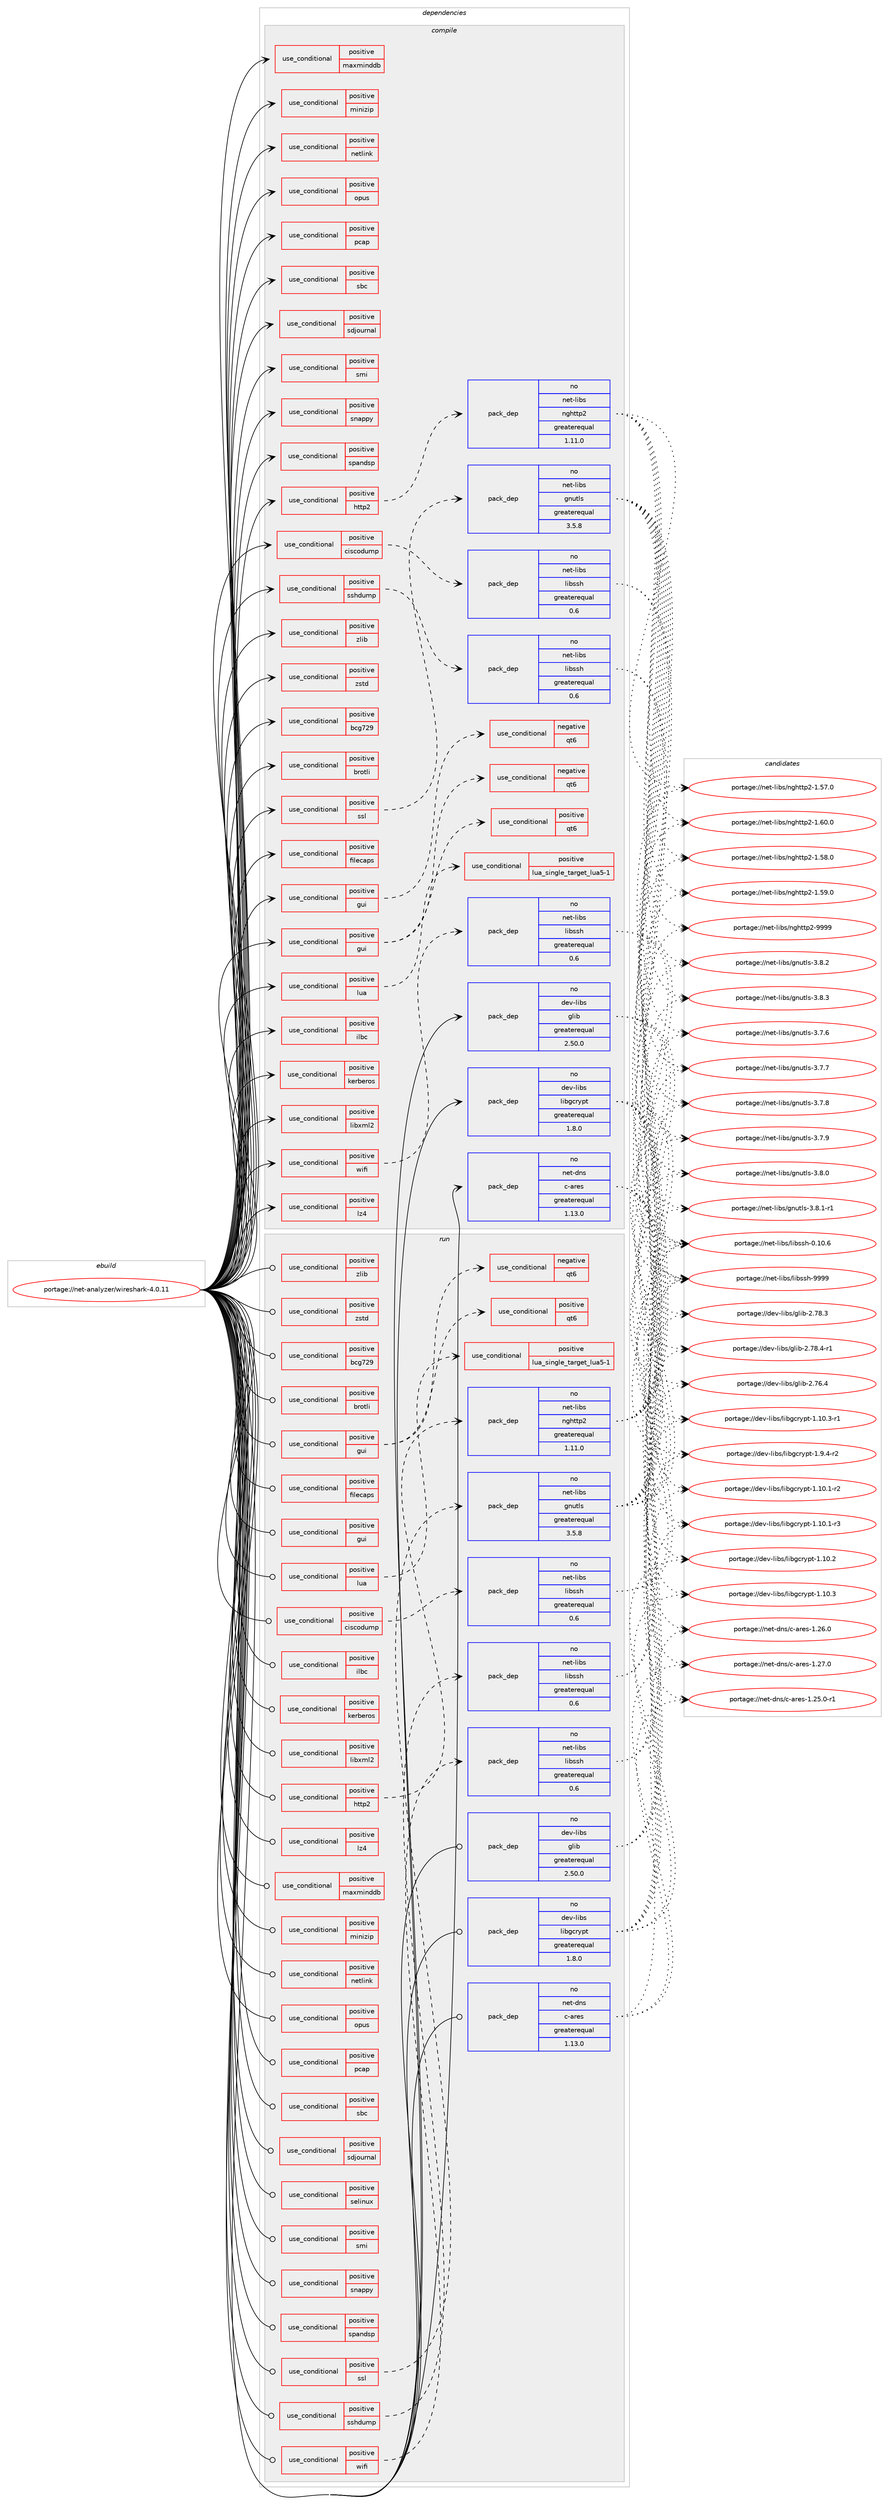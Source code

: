 digraph prolog {

# *************
# Graph options
# *************

newrank=true;
concentrate=true;
compound=true;
graph [rankdir=LR,fontname=Helvetica,fontsize=10,ranksep=1.5];#, ranksep=2.5, nodesep=0.2];
edge  [arrowhead=vee];
node  [fontname=Helvetica,fontsize=10];

# **********
# The ebuild
# **********

subgraph cluster_leftcol {
color=gray;
rank=same;
label=<<i>ebuild</i>>;
id [label="portage://net-analyzer/wireshark-4.0.11", color=red, width=4, href="../net-analyzer/wireshark-4.0.11.svg"];
}

# ****************
# The dependencies
# ****************

subgraph cluster_midcol {
color=gray;
label=<<i>dependencies</i>>;
subgraph cluster_compile {
fillcolor="#eeeeee";
style=filled;
label=<<i>compile</i>>;
subgraph cond339 {
dependency421 [label=<<TABLE BORDER="0" CELLBORDER="1" CELLSPACING="0" CELLPADDING="4"><TR><TD ROWSPAN="3" CELLPADDING="10">use_conditional</TD></TR><TR><TD>positive</TD></TR><TR><TD>bcg729</TD></TR></TABLE>>, shape=none, color=red];
# *** BEGIN UNKNOWN DEPENDENCY TYPE (TODO) ***
# dependency421 -> package_dependency(portage://net-analyzer/wireshark-4.0.11,install,no,media-libs,bcg729,none,[,,],[],[])
# *** END UNKNOWN DEPENDENCY TYPE (TODO) ***

}
id:e -> dependency421:w [weight=20,style="solid",arrowhead="vee"];
subgraph cond340 {
dependency422 [label=<<TABLE BORDER="0" CELLBORDER="1" CELLSPACING="0" CELLPADDING="4"><TR><TD ROWSPAN="3" CELLPADDING="10">use_conditional</TD></TR><TR><TD>positive</TD></TR><TR><TD>brotli</TD></TR></TABLE>>, shape=none, color=red];
# *** BEGIN UNKNOWN DEPENDENCY TYPE (TODO) ***
# dependency422 -> package_dependency(portage://net-analyzer/wireshark-4.0.11,install,no,app-arch,brotli,none,[,,],any_same_slot,[])
# *** END UNKNOWN DEPENDENCY TYPE (TODO) ***

}
id:e -> dependency422:w [weight=20,style="solid",arrowhead="vee"];
subgraph cond341 {
dependency423 [label=<<TABLE BORDER="0" CELLBORDER="1" CELLSPACING="0" CELLPADDING="4"><TR><TD ROWSPAN="3" CELLPADDING="10">use_conditional</TD></TR><TR><TD>positive</TD></TR><TR><TD>ciscodump</TD></TR></TABLE>>, shape=none, color=red];
subgraph pack69 {
dependency424 [label=<<TABLE BORDER="0" CELLBORDER="1" CELLSPACING="0" CELLPADDING="4" WIDTH="220"><TR><TD ROWSPAN="6" CELLPADDING="30">pack_dep</TD></TR><TR><TD WIDTH="110">no</TD></TR><TR><TD>net-libs</TD></TR><TR><TD>libssh</TD></TR><TR><TD>greaterequal</TD></TR><TR><TD>0.6</TD></TR></TABLE>>, shape=none, color=blue];
}
dependency423:e -> dependency424:w [weight=20,style="dashed",arrowhead="vee"];
}
id:e -> dependency423:w [weight=20,style="solid",arrowhead="vee"];
subgraph cond342 {
dependency425 [label=<<TABLE BORDER="0" CELLBORDER="1" CELLSPACING="0" CELLPADDING="4"><TR><TD ROWSPAN="3" CELLPADDING="10">use_conditional</TD></TR><TR><TD>positive</TD></TR><TR><TD>filecaps</TD></TR></TABLE>>, shape=none, color=red];
# *** BEGIN UNKNOWN DEPENDENCY TYPE (TODO) ***
# dependency425 -> package_dependency(portage://net-analyzer/wireshark-4.0.11,install,no,sys-libs,libcap,none,[,,],[],[])
# *** END UNKNOWN DEPENDENCY TYPE (TODO) ***

}
id:e -> dependency425:w [weight=20,style="solid",arrowhead="vee"];
subgraph cond343 {
dependency426 [label=<<TABLE BORDER="0" CELLBORDER="1" CELLSPACING="0" CELLPADDING="4"><TR><TD ROWSPAN="3" CELLPADDING="10">use_conditional</TD></TR><TR><TD>positive</TD></TR><TR><TD>gui</TD></TR></TABLE>>, shape=none, color=red];
subgraph cond344 {
dependency427 [label=<<TABLE BORDER="0" CELLBORDER="1" CELLSPACING="0" CELLPADDING="4"><TR><TD ROWSPAN="3" CELLPADDING="10">use_conditional</TD></TR><TR><TD>negative</TD></TR><TR><TD>qt6</TD></TR></TABLE>>, shape=none, color=red];
# *** BEGIN UNKNOWN DEPENDENCY TYPE (TODO) ***
# dependency427 -> package_dependency(portage://net-analyzer/wireshark-4.0.11,install,no,dev-qt,qtdeclarative,none,[,,],[slot(5)],[])
# *** END UNKNOWN DEPENDENCY TYPE (TODO) ***

}
dependency426:e -> dependency427:w [weight=20,style="dashed",arrowhead="vee"];
}
id:e -> dependency426:w [weight=20,style="solid",arrowhead="vee"];
subgraph cond345 {
dependency428 [label=<<TABLE BORDER="0" CELLBORDER="1" CELLSPACING="0" CELLPADDING="4"><TR><TD ROWSPAN="3" CELLPADDING="10">use_conditional</TD></TR><TR><TD>positive</TD></TR><TR><TD>gui</TD></TR></TABLE>>, shape=none, color=red];
# *** BEGIN UNKNOWN DEPENDENCY TYPE (TODO) ***
# dependency428 -> package_dependency(portage://net-analyzer/wireshark-4.0.11,install,no,x11-misc,xdg-utils,none,[,,],[],[])
# *** END UNKNOWN DEPENDENCY TYPE (TODO) ***

subgraph cond346 {
dependency429 [label=<<TABLE BORDER="0" CELLBORDER="1" CELLSPACING="0" CELLPADDING="4"><TR><TD ROWSPAN="3" CELLPADDING="10">use_conditional</TD></TR><TR><TD>positive</TD></TR><TR><TD>qt6</TD></TR></TABLE>>, shape=none, color=red];
# *** BEGIN UNKNOWN DEPENDENCY TYPE (TODO) ***
# dependency429 -> package_dependency(portage://net-analyzer/wireshark-4.0.11,install,no,dev-qt,qtbase,none,[,,],[slot(6)],[use(enable(concurrent),none),use(enable(dbus),none),use(enable(gui),none),use(enable(widgets),none)])
# *** END UNKNOWN DEPENDENCY TYPE (TODO) ***

# *** BEGIN UNKNOWN DEPENDENCY TYPE (TODO) ***
# dependency429 -> package_dependency(portage://net-analyzer/wireshark-4.0.11,install,no,dev-qt,qt5compat,none,[,,],[slot(6)],[])
# *** END UNKNOWN DEPENDENCY TYPE (TODO) ***

# *** BEGIN UNKNOWN DEPENDENCY TYPE (TODO) ***
# dependency429 -> package_dependency(portage://net-analyzer/wireshark-4.0.11,install,no,dev-qt,qtmultimedia,none,[,,],[slot(6)],[])
# *** END UNKNOWN DEPENDENCY TYPE (TODO) ***

}
dependency428:e -> dependency429:w [weight=20,style="dashed",arrowhead="vee"];
subgraph cond347 {
dependency430 [label=<<TABLE BORDER="0" CELLBORDER="1" CELLSPACING="0" CELLPADDING="4"><TR><TD ROWSPAN="3" CELLPADDING="10">use_conditional</TD></TR><TR><TD>negative</TD></TR><TR><TD>qt6</TD></TR></TABLE>>, shape=none, color=red];
# *** BEGIN UNKNOWN DEPENDENCY TYPE (TODO) ***
# dependency430 -> package_dependency(portage://net-analyzer/wireshark-4.0.11,install,no,dev-qt,qtcore,none,[,,],[slot(5)],[])
# *** END UNKNOWN DEPENDENCY TYPE (TODO) ***

# *** BEGIN UNKNOWN DEPENDENCY TYPE (TODO) ***
# dependency430 -> package_dependency(portage://net-analyzer/wireshark-4.0.11,install,no,dev-qt,qtconcurrent,none,[,,],[slot(5)],[])
# *** END UNKNOWN DEPENDENCY TYPE (TODO) ***

# *** BEGIN UNKNOWN DEPENDENCY TYPE (TODO) ***
# dependency430 -> package_dependency(portage://net-analyzer/wireshark-4.0.11,install,no,dev-qt,qtgui,none,[,,],[slot(5)],[])
# *** END UNKNOWN DEPENDENCY TYPE (TODO) ***

# *** BEGIN UNKNOWN DEPENDENCY TYPE (TODO) ***
# dependency430 -> package_dependency(portage://net-analyzer/wireshark-4.0.11,install,no,dev-qt,qtmultimedia,none,[,,],[slot(5)],[])
# *** END UNKNOWN DEPENDENCY TYPE (TODO) ***

# *** BEGIN UNKNOWN DEPENDENCY TYPE (TODO) ***
# dependency430 -> package_dependency(portage://net-analyzer/wireshark-4.0.11,install,no,dev-qt,qtprintsupport,none,[,,],[slot(5)],[])
# *** END UNKNOWN DEPENDENCY TYPE (TODO) ***

# *** BEGIN UNKNOWN DEPENDENCY TYPE (TODO) ***
# dependency430 -> package_dependency(portage://net-analyzer/wireshark-4.0.11,install,no,dev-qt,qtwidgets,none,[,,],[slot(5)],[])
# *** END UNKNOWN DEPENDENCY TYPE (TODO) ***

}
dependency428:e -> dependency430:w [weight=20,style="dashed",arrowhead="vee"];
}
id:e -> dependency428:w [weight=20,style="solid",arrowhead="vee"];
subgraph cond348 {
dependency431 [label=<<TABLE BORDER="0" CELLBORDER="1" CELLSPACING="0" CELLPADDING="4"><TR><TD ROWSPAN="3" CELLPADDING="10">use_conditional</TD></TR><TR><TD>positive</TD></TR><TR><TD>http2</TD></TR></TABLE>>, shape=none, color=red];
subgraph pack70 {
dependency432 [label=<<TABLE BORDER="0" CELLBORDER="1" CELLSPACING="0" CELLPADDING="4" WIDTH="220"><TR><TD ROWSPAN="6" CELLPADDING="30">pack_dep</TD></TR><TR><TD WIDTH="110">no</TD></TR><TR><TD>net-libs</TD></TR><TR><TD>nghttp2</TD></TR><TR><TD>greaterequal</TD></TR><TR><TD>1.11.0</TD></TR></TABLE>>, shape=none, color=blue];
}
dependency431:e -> dependency432:w [weight=20,style="dashed",arrowhead="vee"];
}
id:e -> dependency431:w [weight=20,style="solid",arrowhead="vee"];
subgraph cond349 {
dependency433 [label=<<TABLE BORDER="0" CELLBORDER="1" CELLSPACING="0" CELLPADDING="4"><TR><TD ROWSPAN="3" CELLPADDING="10">use_conditional</TD></TR><TR><TD>positive</TD></TR><TR><TD>ilbc</TD></TR></TABLE>>, shape=none, color=red];
# *** BEGIN UNKNOWN DEPENDENCY TYPE (TODO) ***
# dependency433 -> package_dependency(portage://net-analyzer/wireshark-4.0.11,install,no,media-libs,libilbc,none,[,,],any_same_slot,[])
# *** END UNKNOWN DEPENDENCY TYPE (TODO) ***

}
id:e -> dependency433:w [weight=20,style="solid",arrowhead="vee"];
subgraph cond350 {
dependency434 [label=<<TABLE BORDER="0" CELLBORDER="1" CELLSPACING="0" CELLPADDING="4"><TR><TD ROWSPAN="3" CELLPADDING="10">use_conditional</TD></TR><TR><TD>positive</TD></TR><TR><TD>kerberos</TD></TR></TABLE>>, shape=none, color=red];
# *** BEGIN UNKNOWN DEPENDENCY TYPE (TODO) ***
# dependency434 -> package_dependency(portage://net-analyzer/wireshark-4.0.11,install,no,virtual,krb5,none,[,,],[],[])
# *** END UNKNOWN DEPENDENCY TYPE (TODO) ***

}
id:e -> dependency434:w [weight=20,style="solid",arrowhead="vee"];
subgraph cond351 {
dependency435 [label=<<TABLE BORDER="0" CELLBORDER="1" CELLSPACING="0" CELLPADDING="4"><TR><TD ROWSPAN="3" CELLPADDING="10">use_conditional</TD></TR><TR><TD>positive</TD></TR><TR><TD>libxml2</TD></TR></TABLE>>, shape=none, color=red];
# *** BEGIN UNKNOWN DEPENDENCY TYPE (TODO) ***
# dependency435 -> package_dependency(portage://net-analyzer/wireshark-4.0.11,install,no,dev-libs,libxml2,none,[,,],[],[])
# *** END UNKNOWN DEPENDENCY TYPE (TODO) ***

}
id:e -> dependency435:w [weight=20,style="solid",arrowhead="vee"];
subgraph cond352 {
dependency436 [label=<<TABLE BORDER="0" CELLBORDER="1" CELLSPACING="0" CELLPADDING="4"><TR><TD ROWSPAN="3" CELLPADDING="10">use_conditional</TD></TR><TR><TD>positive</TD></TR><TR><TD>lua</TD></TR></TABLE>>, shape=none, color=red];
subgraph cond353 {
dependency437 [label=<<TABLE BORDER="0" CELLBORDER="1" CELLSPACING="0" CELLPADDING="4"><TR><TD ROWSPAN="3" CELLPADDING="10">use_conditional</TD></TR><TR><TD>positive</TD></TR><TR><TD>lua_single_target_lua5-1</TD></TR></TABLE>>, shape=none, color=red];
# *** BEGIN UNKNOWN DEPENDENCY TYPE (TODO) ***
# dependency437 -> package_dependency(portage://net-analyzer/wireshark-4.0.11,install,no,dev-lang,lua,none,[,,],[slot(5.1)],[])
# *** END UNKNOWN DEPENDENCY TYPE (TODO) ***

}
dependency436:e -> dependency437:w [weight=20,style="dashed",arrowhead="vee"];
}
id:e -> dependency436:w [weight=20,style="solid",arrowhead="vee"];
subgraph cond354 {
dependency438 [label=<<TABLE BORDER="0" CELLBORDER="1" CELLSPACING="0" CELLPADDING="4"><TR><TD ROWSPAN="3" CELLPADDING="10">use_conditional</TD></TR><TR><TD>positive</TD></TR><TR><TD>lz4</TD></TR></TABLE>>, shape=none, color=red];
# *** BEGIN UNKNOWN DEPENDENCY TYPE (TODO) ***
# dependency438 -> package_dependency(portage://net-analyzer/wireshark-4.0.11,install,no,app-arch,lz4,none,[,,],any_same_slot,[])
# *** END UNKNOWN DEPENDENCY TYPE (TODO) ***

}
id:e -> dependency438:w [weight=20,style="solid",arrowhead="vee"];
subgraph cond355 {
dependency439 [label=<<TABLE BORDER="0" CELLBORDER="1" CELLSPACING="0" CELLPADDING="4"><TR><TD ROWSPAN="3" CELLPADDING="10">use_conditional</TD></TR><TR><TD>positive</TD></TR><TR><TD>maxminddb</TD></TR></TABLE>>, shape=none, color=red];
# *** BEGIN UNKNOWN DEPENDENCY TYPE (TODO) ***
# dependency439 -> package_dependency(portage://net-analyzer/wireshark-4.0.11,install,no,dev-libs,libmaxminddb,none,[,,],any_same_slot,[])
# *** END UNKNOWN DEPENDENCY TYPE (TODO) ***

}
id:e -> dependency439:w [weight=20,style="solid",arrowhead="vee"];
subgraph cond356 {
dependency440 [label=<<TABLE BORDER="0" CELLBORDER="1" CELLSPACING="0" CELLPADDING="4"><TR><TD ROWSPAN="3" CELLPADDING="10">use_conditional</TD></TR><TR><TD>positive</TD></TR><TR><TD>minizip</TD></TR></TABLE>>, shape=none, color=red];
# *** BEGIN UNKNOWN DEPENDENCY TYPE (TODO) ***
# dependency440 -> package_dependency(portage://net-analyzer/wireshark-4.0.11,install,no,sys-libs,zlib,none,[,,],[],[use(enable(minizip),none)])
# *** END UNKNOWN DEPENDENCY TYPE (TODO) ***

}
id:e -> dependency440:w [weight=20,style="solid",arrowhead="vee"];
subgraph cond357 {
dependency441 [label=<<TABLE BORDER="0" CELLBORDER="1" CELLSPACING="0" CELLPADDING="4"><TR><TD ROWSPAN="3" CELLPADDING="10">use_conditional</TD></TR><TR><TD>positive</TD></TR><TR><TD>netlink</TD></TR></TABLE>>, shape=none, color=red];
# *** BEGIN UNKNOWN DEPENDENCY TYPE (TODO) ***
# dependency441 -> package_dependency(portage://net-analyzer/wireshark-4.0.11,install,no,dev-libs,libnl,none,[,,],[slot(3)],[])
# *** END UNKNOWN DEPENDENCY TYPE (TODO) ***

}
id:e -> dependency441:w [weight=20,style="solid",arrowhead="vee"];
subgraph cond358 {
dependency442 [label=<<TABLE BORDER="0" CELLBORDER="1" CELLSPACING="0" CELLPADDING="4"><TR><TD ROWSPAN="3" CELLPADDING="10">use_conditional</TD></TR><TR><TD>positive</TD></TR><TR><TD>opus</TD></TR></TABLE>>, shape=none, color=red];
# *** BEGIN UNKNOWN DEPENDENCY TYPE (TODO) ***
# dependency442 -> package_dependency(portage://net-analyzer/wireshark-4.0.11,install,no,media-libs,opus,none,[,,],[],[])
# *** END UNKNOWN DEPENDENCY TYPE (TODO) ***

}
id:e -> dependency442:w [weight=20,style="solid",arrowhead="vee"];
subgraph cond359 {
dependency443 [label=<<TABLE BORDER="0" CELLBORDER="1" CELLSPACING="0" CELLPADDING="4"><TR><TD ROWSPAN="3" CELLPADDING="10">use_conditional</TD></TR><TR><TD>positive</TD></TR><TR><TD>pcap</TD></TR></TABLE>>, shape=none, color=red];
# *** BEGIN UNKNOWN DEPENDENCY TYPE (TODO) ***
# dependency443 -> package_dependency(portage://net-analyzer/wireshark-4.0.11,install,no,net-libs,libpcap,none,[,,],[],[])
# *** END UNKNOWN DEPENDENCY TYPE (TODO) ***

}
id:e -> dependency443:w [weight=20,style="solid",arrowhead="vee"];
subgraph cond360 {
dependency444 [label=<<TABLE BORDER="0" CELLBORDER="1" CELLSPACING="0" CELLPADDING="4"><TR><TD ROWSPAN="3" CELLPADDING="10">use_conditional</TD></TR><TR><TD>positive</TD></TR><TR><TD>sbc</TD></TR></TABLE>>, shape=none, color=red];
# *** BEGIN UNKNOWN DEPENDENCY TYPE (TODO) ***
# dependency444 -> package_dependency(portage://net-analyzer/wireshark-4.0.11,install,no,media-libs,sbc,none,[,,],[],[])
# *** END UNKNOWN DEPENDENCY TYPE (TODO) ***

}
id:e -> dependency444:w [weight=20,style="solid",arrowhead="vee"];
subgraph cond361 {
dependency445 [label=<<TABLE BORDER="0" CELLBORDER="1" CELLSPACING="0" CELLPADDING="4"><TR><TD ROWSPAN="3" CELLPADDING="10">use_conditional</TD></TR><TR><TD>positive</TD></TR><TR><TD>sdjournal</TD></TR></TABLE>>, shape=none, color=red];
# *** BEGIN UNKNOWN DEPENDENCY TYPE (TODO) ***
# dependency445 -> package_dependency(portage://net-analyzer/wireshark-4.0.11,install,no,sys-apps,systemd,none,[,,],any_same_slot,[])
# *** END UNKNOWN DEPENDENCY TYPE (TODO) ***

}
id:e -> dependency445:w [weight=20,style="solid",arrowhead="vee"];
subgraph cond362 {
dependency446 [label=<<TABLE BORDER="0" CELLBORDER="1" CELLSPACING="0" CELLPADDING="4"><TR><TD ROWSPAN="3" CELLPADDING="10">use_conditional</TD></TR><TR><TD>positive</TD></TR><TR><TD>smi</TD></TR></TABLE>>, shape=none, color=red];
# *** BEGIN UNKNOWN DEPENDENCY TYPE (TODO) ***
# dependency446 -> package_dependency(portage://net-analyzer/wireshark-4.0.11,install,no,net-libs,libsmi,none,[,,],[],[])
# *** END UNKNOWN DEPENDENCY TYPE (TODO) ***

}
id:e -> dependency446:w [weight=20,style="solid",arrowhead="vee"];
subgraph cond363 {
dependency447 [label=<<TABLE BORDER="0" CELLBORDER="1" CELLSPACING="0" CELLPADDING="4"><TR><TD ROWSPAN="3" CELLPADDING="10">use_conditional</TD></TR><TR><TD>positive</TD></TR><TR><TD>snappy</TD></TR></TABLE>>, shape=none, color=red];
# *** BEGIN UNKNOWN DEPENDENCY TYPE (TODO) ***
# dependency447 -> package_dependency(portage://net-analyzer/wireshark-4.0.11,install,no,app-arch,snappy,none,[,,],any_same_slot,[])
# *** END UNKNOWN DEPENDENCY TYPE (TODO) ***

}
id:e -> dependency447:w [weight=20,style="solid",arrowhead="vee"];
subgraph cond364 {
dependency448 [label=<<TABLE BORDER="0" CELLBORDER="1" CELLSPACING="0" CELLPADDING="4"><TR><TD ROWSPAN="3" CELLPADDING="10">use_conditional</TD></TR><TR><TD>positive</TD></TR><TR><TD>spandsp</TD></TR></TABLE>>, shape=none, color=red];
# *** BEGIN UNKNOWN DEPENDENCY TYPE (TODO) ***
# dependency448 -> package_dependency(portage://net-analyzer/wireshark-4.0.11,install,no,media-libs,spandsp,none,[,,],any_same_slot,[])
# *** END UNKNOWN DEPENDENCY TYPE (TODO) ***

}
id:e -> dependency448:w [weight=20,style="solid",arrowhead="vee"];
subgraph cond365 {
dependency449 [label=<<TABLE BORDER="0" CELLBORDER="1" CELLSPACING="0" CELLPADDING="4"><TR><TD ROWSPAN="3" CELLPADDING="10">use_conditional</TD></TR><TR><TD>positive</TD></TR><TR><TD>sshdump</TD></TR></TABLE>>, shape=none, color=red];
subgraph pack71 {
dependency450 [label=<<TABLE BORDER="0" CELLBORDER="1" CELLSPACING="0" CELLPADDING="4" WIDTH="220"><TR><TD ROWSPAN="6" CELLPADDING="30">pack_dep</TD></TR><TR><TD WIDTH="110">no</TD></TR><TR><TD>net-libs</TD></TR><TR><TD>libssh</TD></TR><TR><TD>greaterequal</TD></TR><TR><TD>0.6</TD></TR></TABLE>>, shape=none, color=blue];
}
dependency449:e -> dependency450:w [weight=20,style="dashed",arrowhead="vee"];
}
id:e -> dependency449:w [weight=20,style="solid",arrowhead="vee"];
subgraph cond366 {
dependency451 [label=<<TABLE BORDER="0" CELLBORDER="1" CELLSPACING="0" CELLPADDING="4"><TR><TD ROWSPAN="3" CELLPADDING="10">use_conditional</TD></TR><TR><TD>positive</TD></TR><TR><TD>ssl</TD></TR></TABLE>>, shape=none, color=red];
subgraph pack72 {
dependency452 [label=<<TABLE BORDER="0" CELLBORDER="1" CELLSPACING="0" CELLPADDING="4" WIDTH="220"><TR><TD ROWSPAN="6" CELLPADDING="30">pack_dep</TD></TR><TR><TD WIDTH="110">no</TD></TR><TR><TD>net-libs</TD></TR><TR><TD>gnutls</TD></TR><TR><TD>greaterequal</TD></TR><TR><TD>3.5.8</TD></TR></TABLE>>, shape=none, color=blue];
}
dependency451:e -> dependency452:w [weight=20,style="dashed",arrowhead="vee"];
}
id:e -> dependency451:w [weight=20,style="solid",arrowhead="vee"];
subgraph cond367 {
dependency453 [label=<<TABLE BORDER="0" CELLBORDER="1" CELLSPACING="0" CELLPADDING="4"><TR><TD ROWSPAN="3" CELLPADDING="10">use_conditional</TD></TR><TR><TD>positive</TD></TR><TR><TD>wifi</TD></TR></TABLE>>, shape=none, color=red];
subgraph pack73 {
dependency454 [label=<<TABLE BORDER="0" CELLBORDER="1" CELLSPACING="0" CELLPADDING="4" WIDTH="220"><TR><TD ROWSPAN="6" CELLPADDING="30">pack_dep</TD></TR><TR><TD WIDTH="110">no</TD></TR><TR><TD>net-libs</TD></TR><TR><TD>libssh</TD></TR><TR><TD>greaterequal</TD></TR><TR><TD>0.6</TD></TR></TABLE>>, shape=none, color=blue];
}
dependency453:e -> dependency454:w [weight=20,style="dashed",arrowhead="vee"];
}
id:e -> dependency453:w [weight=20,style="solid",arrowhead="vee"];
subgraph cond368 {
dependency455 [label=<<TABLE BORDER="0" CELLBORDER="1" CELLSPACING="0" CELLPADDING="4"><TR><TD ROWSPAN="3" CELLPADDING="10">use_conditional</TD></TR><TR><TD>positive</TD></TR><TR><TD>zlib</TD></TR></TABLE>>, shape=none, color=red];
# *** BEGIN UNKNOWN DEPENDENCY TYPE (TODO) ***
# dependency455 -> package_dependency(portage://net-analyzer/wireshark-4.0.11,install,no,sys-libs,zlib,none,[,,],[],[])
# *** END UNKNOWN DEPENDENCY TYPE (TODO) ***

}
id:e -> dependency455:w [weight=20,style="solid",arrowhead="vee"];
subgraph cond369 {
dependency456 [label=<<TABLE BORDER="0" CELLBORDER="1" CELLSPACING="0" CELLPADDING="4"><TR><TD ROWSPAN="3" CELLPADDING="10">use_conditional</TD></TR><TR><TD>positive</TD></TR><TR><TD>zstd</TD></TR></TABLE>>, shape=none, color=red];
# *** BEGIN UNKNOWN DEPENDENCY TYPE (TODO) ***
# dependency456 -> package_dependency(portage://net-analyzer/wireshark-4.0.11,install,no,app-arch,zstd,none,[,,],any_same_slot,[])
# *** END UNKNOWN DEPENDENCY TYPE (TODO) ***

}
id:e -> dependency456:w [weight=20,style="solid",arrowhead="vee"];
# *** BEGIN UNKNOWN DEPENDENCY TYPE (TODO) ***
# id -> package_dependency(portage://net-analyzer/wireshark-4.0.11,install,no,acct-group,pcap,none,[,,],[],[])
# *** END UNKNOWN DEPENDENCY TYPE (TODO) ***

subgraph pack74 {
dependency457 [label=<<TABLE BORDER="0" CELLBORDER="1" CELLSPACING="0" CELLPADDING="4" WIDTH="220"><TR><TD ROWSPAN="6" CELLPADDING="30">pack_dep</TD></TR><TR><TD WIDTH="110">no</TD></TR><TR><TD>dev-libs</TD></TR><TR><TD>glib</TD></TR><TR><TD>greaterequal</TD></TR><TR><TD>2.50.0</TD></TR></TABLE>>, shape=none, color=blue];
}
id:e -> dependency457:w [weight=20,style="solid",arrowhead="vee"];
subgraph pack75 {
dependency458 [label=<<TABLE BORDER="0" CELLBORDER="1" CELLSPACING="0" CELLPADDING="4" WIDTH="220"><TR><TD ROWSPAN="6" CELLPADDING="30">pack_dep</TD></TR><TR><TD WIDTH="110">no</TD></TR><TR><TD>dev-libs</TD></TR><TR><TD>libgcrypt</TD></TR><TR><TD>greaterequal</TD></TR><TR><TD>1.8.0</TD></TR></TABLE>>, shape=none, color=blue];
}
id:e -> dependency458:w [weight=20,style="solid",arrowhead="vee"];
# *** BEGIN UNKNOWN DEPENDENCY TYPE (TODO) ***
# id -> package_dependency(portage://net-analyzer/wireshark-4.0.11,install,no,dev-libs,libpcre2,none,[,,],[],[])
# *** END UNKNOWN DEPENDENCY TYPE (TODO) ***

# *** BEGIN UNKNOWN DEPENDENCY TYPE (TODO) ***
# id -> package_dependency(portage://net-analyzer/wireshark-4.0.11,install,no,media-libs,speexdsp,none,[,,],[],[])
# *** END UNKNOWN DEPENDENCY TYPE (TODO) ***

subgraph pack76 {
dependency459 [label=<<TABLE BORDER="0" CELLBORDER="1" CELLSPACING="0" CELLPADDING="4" WIDTH="220"><TR><TD ROWSPAN="6" CELLPADDING="30">pack_dep</TD></TR><TR><TD WIDTH="110">no</TD></TR><TR><TD>net-dns</TD></TR><TR><TD>c-ares</TD></TR><TR><TD>greaterequal</TD></TR><TR><TD>1.13.0</TD></TR></TABLE>>, shape=none, color=blue];
}
id:e -> dependency459:w [weight=20,style="solid",arrowhead="vee"];
}
subgraph cluster_compileandrun {
fillcolor="#eeeeee";
style=filled;
label=<<i>compile and run</i>>;
}
subgraph cluster_run {
fillcolor="#eeeeee";
style=filled;
label=<<i>run</i>>;
subgraph cond370 {
dependency460 [label=<<TABLE BORDER="0" CELLBORDER="1" CELLSPACING="0" CELLPADDING="4"><TR><TD ROWSPAN="3" CELLPADDING="10">use_conditional</TD></TR><TR><TD>positive</TD></TR><TR><TD>bcg729</TD></TR></TABLE>>, shape=none, color=red];
# *** BEGIN UNKNOWN DEPENDENCY TYPE (TODO) ***
# dependency460 -> package_dependency(portage://net-analyzer/wireshark-4.0.11,run,no,media-libs,bcg729,none,[,,],[],[])
# *** END UNKNOWN DEPENDENCY TYPE (TODO) ***

}
id:e -> dependency460:w [weight=20,style="solid",arrowhead="odot"];
subgraph cond371 {
dependency461 [label=<<TABLE BORDER="0" CELLBORDER="1" CELLSPACING="0" CELLPADDING="4"><TR><TD ROWSPAN="3" CELLPADDING="10">use_conditional</TD></TR><TR><TD>positive</TD></TR><TR><TD>brotli</TD></TR></TABLE>>, shape=none, color=red];
# *** BEGIN UNKNOWN DEPENDENCY TYPE (TODO) ***
# dependency461 -> package_dependency(portage://net-analyzer/wireshark-4.0.11,run,no,app-arch,brotli,none,[,,],any_same_slot,[])
# *** END UNKNOWN DEPENDENCY TYPE (TODO) ***

}
id:e -> dependency461:w [weight=20,style="solid",arrowhead="odot"];
subgraph cond372 {
dependency462 [label=<<TABLE BORDER="0" CELLBORDER="1" CELLSPACING="0" CELLPADDING="4"><TR><TD ROWSPAN="3" CELLPADDING="10">use_conditional</TD></TR><TR><TD>positive</TD></TR><TR><TD>ciscodump</TD></TR></TABLE>>, shape=none, color=red];
subgraph pack77 {
dependency463 [label=<<TABLE BORDER="0" CELLBORDER="1" CELLSPACING="0" CELLPADDING="4" WIDTH="220"><TR><TD ROWSPAN="6" CELLPADDING="30">pack_dep</TD></TR><TR><TD WIDTH="110">no</TD></TR><TR><TD>net-libs</TD></TR><TR><TD>libssh</TD></TR><TR><TD>greaterequal</TD></TR><TR><TD>0.6</TD></TR></TABLE>>, shape=none, color=blue];
}
dependency462:e -> dependency463:w [weight=20,style="dashed",arrowhead="vee"];
}
id:e -> dependency462:w [weight=20,style="solid",arrowhead="odot"];
subgraph cond373 {
dependency464 [label=<<TABLE BORDER="0" CELLBORDER="1" CELLSPACING="0" CELLPADDING="4"><TR><TD ROWSPAN="3" CELLPADDING="10">use_conditional</TD></TR><TR><TD>positive</TD></TR><TR><TD>filecaps</TD></TR></TABLE>>, shape=none, color=red];
# *** BEGIN UNKNOWN DEPENDENCY TYPE (TODO) ***
# dependency464 -> package_dependency(portage://net-analyzer/wireshark-4.0.11,run,no,sys-libs,libcap,none,[,,],[],[])
# *** END UNKNOWN DEPENDENCY TYPE (TODO) ***

}
id:e -> dependency464:w [weight=20,style="solid",arrowhead="odot"];
subgraph cond374 {
dependency465 [label=<<TABLE BORDER="0" CELLBORDER="1" CELLSPACING="0" CELLPADDING="4"><TR><TD ROWSPAN="3" CELLPADDING="10">use_conditional</TD></TR><TR><TD>positive</TD></TR><TR><TD>gui</TD></TR></TABLE>>, shape=none, color=red];
# *** BEGIN UNKNOWN DEPENDENCY TYPE (TODO) ***
# dependency465 -> package_dependency(portage://net-analyzer/wireshark-4.0.11,run,no,virtual,freedesktop-icon-theme,none,[,,],[],[])
# *** END UNKNOWN DEPENDENCY TYPE (TODO) ***

}
id:e -> dependency465:w [weight=20,style="solid",arrowhead="odot"];
subgraph cond375 {
dependency466 [label=<<TABLE BORDER="0" CELLBORDER="1" CELLSPACING="0" CELLPADDING="4"><TR><TD ROWSPAN="3" CELLPADDING="10">use_conditional</TD></TR><TR><TD>positive</TD></TR><TR><TD>gui</TD></TR></TABLE>>, shape=none, color=red];
# *** BEGIN UNKNOWN DEPENDENCY TYPE (TODO) ***
# dependency466 -> package_dependency(portage://net-analyzer/wireshark-4.0.11,run,no,x11-misc,xdg-utils,none,[,,],[],[])
# *** END UNKNOWN DEPENDENCY TYPE (TODO) ***

subgraph cond376 {
dependency467 [label=<<TABLE BORDER="0" CELLBORDER="1" CELLSPACING="0" CELLPADDING="4"><TR><TD ROWSPAN="3" CELLPADDING="10">use_conditional</TD></TR><TR><TD>positive</TD></TR><TR><TD>qt6</TD></TR></TABLE>>, shape=none, color=red];
# *** BEGIN UNKNOWN DEPENDENCY TYPE (TODO) ***
# dependency467 -> package_dependency(portage://net-analyzer/wireshark-4.0.11,run,no,dev-qt,qtbase,none,[,,],[slot(6)],[use(enable(concurrent),none),use(enable(dbus),none),use(enable(gui),none),use(enable(widgets),none)])
# *** END UNKNOWN DEPENDENCY TYPE (TODO) ***

# *** BEGIN UNKNOWN DEPENDENCY TYPE (TODO) ***
# dependency467 -> package_dependency(portage://net-analyzer/wireshark-4.0.11,run,no,dev-qt,qt5compat,none,[,,],[slot(6)],[])
# *** END UNKNOWN DEPENDENCY TYPE (TODO) ***

# *** BEGIN UNKNOWN DEPENDENCY TYPE (TODO) ***
# dependency467 -> package_dependency(portage://net-analyzer/wireshark-4.0.11,run,no,dev-qt,qtmultimedia,none,[,,],[slot(6)],[])
# *** END UNKNOWN DEPENDENCY TYPE (TODO) ***

}
dependency466:e -> dependency467:w [weight=20,style="dashed",arrowhead="vee"];
subgraph cond377 {
dependency468 [label=<<TABLE BORDER="0" CELLBORDER="1" CELLSPACING="0" CELLPADDING="4"><TR><TD ROWSPAN="3" CELLPADDING="10">use_conditional</TD></TR><TR><TD>negative</TD></TR><TR><TD>qt6</TD></TR></TABLE>>, shape=none, color=red];
# *** BEGIN UNKNOWN DEPENDENCY TYPE (TODO) ***
# dependency468 -> package_dependency(portage://net-analyzer/wireshark-4.0.11,run,no,dev-qt,qtcore,none,[,,],[slot(5)],[])
# *** END UNKNOWN DEPENDENCY TYPE (TODO) ***

# *** BEGIN UNKNOWN DEPENDENCY TYPE (TODO) ***
# dependency468 -> package_dependency(portage://net-analyzer/wireshark-4.0.11,run,no,dev-qt,qtconcurrent,none,[,,],[slot(5)],[])
# *** END UNKNOWN DEPENDENCY TYPE (TODO) ***

# *** BEGIN UNKNOWN DEPENDENCY TYPE (TODO) ***
# dependency468 -> package_dependency(portage://net-analyzer/wireshark-4.0.11,run,no,dev-qt,qtgui,none,[,,],[slot(5)],[])
# *** END UNKNOWN DEPENDENCY TYPE (TODO) ***

# *** BEGIN UNKNOWN DEPENDENCY TYPE (TODO) ***
# dependency468 -> package_dependency(portage://net-analyzer/wireshark-4.0.11,run,no,dev-qt,qtmultimedia,none,[,,],[slot(5)],[])
# *** END UNKNOWN DEPENDENCY TYPE (TODO) ***

# *** BEGIN UNKNOWN DEPENDENCY TYPE (TODO) ***
# dependency468 -> package_dependency(portage://net-analyzer/wireshark-4.0.11,run,no,dev-qt,qtprintsupport,none,[,,],[slot(5)],[])
# *** END UNKNOWN DEPENDENCY TYPE (TODO) ***

# *** BEGIN UNKNOWN DEPENDENCY TYPE (TODO) ***
# dependency468 -> package_dependency(portage://net-analyzer/wireshark-4.0.11,run,no,dev-qt,qtwidgets,none,[,,],[slot(5)],[])
# *** END UNKNOWN DEPENDENCY TYPE (TODO) ***

}
dependency466:e -> dependency468:w [weight=20,style="dashed",arrowhead="vee"];
}
id:e -> dependency466:w [weight=20,style="solid",arrowhead="odot"];
subgraph cond378 {
dependency469 [label=<<TABLE BORDER="0" CELLBORDER="1" CELLSPACING="0" CELLPADDING="4"><TR><TD ROWSPAN="3" CELLPADDING="10">use_conditional</TD></TR><TR><TD>positive</TD></TR><TR><TD>http2</TD></TR></TABLE>>, shape=none, color=red];
subgraph pack78 {
dependency470 [label=<<TABLE BORDER="0" CELLBORDER="1" CELLSPACING="0" CELLPADDING="4" WIDTH="220"><TR><TD ROWSPAN="6" CELLPADDING="30">pack_dep</TD></TR><TR><TD WIDTH="110">no</TD></TR><TR><TD>net-libs</TD></TR><TR><TD>nghttp2</TD></TR><TR><TD>greaterequal</TD></TR><TR><TD>1.11.0</TD></TR></TABLE>>, shape=none, color=blue];
}
dependency469:e -> dependency470:w [weight=20,style="dashed",arrowhead="vee"];
}
id:e -> dependency469:w [weight=20,style="solid",arrowhead="odot"];
subgraph cond379 {
dependency471 [label=<<TABLE BORDER="0" CELLBORDER="1" CELLSPACING="0" CELLPADDING="4"><TR><TD ROWSPAN="3" CELLPADDING="10">use_conditional</TD></TR><TR><TD>positive</TD></TR><TR><TD>ilbc</TD></TR></TABLE>>, shape=none, color=red];
# *** BEGIN UNKNOWN DEPENDENCY TYPE (TODO) ***
# dependency471 -> package_dependency(portage://net-analyzer/wireshark-4.0.11,run,no,media-libs,libilbc,none,[,,],any_same_slot,[])
# *** END UNKNOWN DEPENDENCY TYPE (TODO) ***

}
id:e -> dependency471:w [weight=20,style="solid",arrowhead="odot"];
subgraph cond380 {
dependency472 [label=<<TABLE BORDER="0" CELLBORDER="1" CELLSPACING="0" CELLPADDING="4"><TR><TD ROWSPAN="3" CELLPADDING="10">use_conditional</TD></TR><TR><TD>positive</TD></TR><TR><TD>kerberos</TD></TR></TABLE>>, shape=none, color=red];
# *** BEGIN UNKNOWN DEPENDENCY TYPE (TODO) ***
# dependency472 -> package_dependency(portage://net-analyzer/wireshark-4.0.11,run,no,virtual,krb5,none,[,,],[],[])
# *** END UNKNOWN DEPENDENCY TYPE (TODO) ***

}
id:e -> dependency472:w [weight=20,style="solid",arrowhead="odot"];
subgraph cond381 {
dependency473 [label=<<TABLE BORDER="0" CELLBORDER="1" CELLSPACING="0" CELLPADDING="4"><TR><TD ROWSPAN="3" CELLPADDING="10">use_conditional</TD></TR><TR><TD>positive</TD></TR><TR><TD>libxml2</TD></TR></TABLE>>, shape=none, color=red];
# *** BEGIN UNKNOWN DEPENDENCY TYPE (TODO) ***
# dependency473 -> package_dependency(portage://net-analyzer/wireshark-4.0.11,run,no,dev-libs,libxml2,none,[,,],[],[])
# *** END UNKNOWN DEPENDENCY TYPE (TODO) ***

}
id:e -> dependency473:w [weight=20,style="solid",arrowhead="odot"];
subgraph cond382 {
dependency474 [label=<<TABLE BORDER="0" CELLBORDER="1" CELLSPACING="0" CELLPADDING="4"><TR><TD ROWSPAN="3" CELLPADDING="10">use_conditional</TD></TR><TR><TD>positive</TD></TR><TR><TD>lua</TD></TR></TABLE>>, shape=none, color=red];
subgraph cond383 {
dependency475 [label=<<TABLE BORDER="0" CELLBORDER="1" CELLSPACING="0" CELLPADDING="4"><TR><TD ROWSPAN="3" CELLPADDING="10">use_conditional</TD></TR><TR><TD>positive</TD></TR><TR><TD>lua_single_target_lua5-1</TD></TR></TABLE>>, shape=none, color=red];
# *** BEGIN UNKNOWN DEPENDENCY TYPE (TODO) ***
# dependency475 -> package_dependency(portage://net-analyzer/wireshark-4.0.11,run,no,dev-lang,lua,none,[,,],[slot(5.1)],[])
# *** END UNKNOWN DEPENDENCY TYPE (TODO) ***

}
dependency474:e -> dependency475:w [weight=20,style="dashed",arrowhead="vee"];
}
id:e -> dependency474:w [weight=20,style="solid",arrowhead="odot"];
subgraph cond384 {
dependency476 [label=<<TABLE BORDER="0" CELLBORDER="1" CELLSPACING="0" CELLPADDING="4"><TR><TD ROWSPAN="3" CELLPADDING="10">use_conditional</TD></TR><TR><TD>positive</TD></TR><TR><TD>lz4</TD></TR></TABLE>>, shape=none, color=red];
# *** BEGIN UNKNOWN DEPENDENCY TYPE (TODO) ***
# dependency476 -> package_dependency(portage://net-analyzer/wireshark-4.0.11,run,no,app-arch,lz4,none,[,,],any_same_slot,[])
# *** END UNKNOWN DEPENDENCY TYPE (TODO) ***

}
id:e -> dependency476:w [weight=20,style="solid",arrowhead="odot"];
subgraph cond385 {
dependency477 [label=<<TABLE BORDER="0" CELLBORDER="1" CELLSPACING="0" CELLPADDING="4"><TR><TD ROWSPAN="3" CELLPADDING="10">use_conditional</TD></TR><TR><TD>positive</TD></TR><TR><TD>maxminddb</TD></TR></TABLE>>, shape=none, color=red];
# *** BEGIN UNKNOWN DEPENDENCY TYPE (TODO) ***
# dependency477 -> package_dependency(portage://net-analyzer/wireshark-4.0.11,run,no,dev-libs,libmaxminddb,none,[,,],any_same_slot,[])
# *** END UNKNOWN DEPENDENCY TYPE (TODO) ***

}
id:e -> dependency477:w [weight=20,style="solid",arrowhead="odot"];
subgraph cond386 {
dependency478 [label=<<TABLE BORDER="0" CELLBORDER="1" CELLSPACING="0" CELLPADDING="4"><TR><TD ROWSPAN="3" CELLPADDING="10">use_conditional</TD></TR><TR><TD>positive</TD></TR><TR><TD>minizip</TD></TR></TABLE>>, shape=none, color=red];
# *** BEGIN UNKNOWN DEPENDENCY TYPE (TODO) ***
# dependency478 -> package_dependency(portage://net-analyzer/wireshark-4.0.11,run,no,sys-libs,zlib,none,[,,],[],[use(enable(minizip),none)])
# *** END UNKNOWN DEPENDENCY TYPE (TODO) ***

}
id:e -> dependency478:w [weight=20,style="solid",arrowhead="odot"];
subgraph cond387 {
dependency479 [label=<<TABLE BORDER="0" CELLBORDER="1" CELLSPACING="0" CELLPADDING="4"><TR><TD ROWSPAN="3" CELLPADDING="10">use_conditional</TD></TR><TR><TD>positive</TD></TR><TR><TD>netlink</TD></TR></TABLE>>, shape=none, color=red];
# *** BEGIN UNKNOWN DEPENDENCY TYPE (TODO) ***
# dependency479 -> package_dependency(portage://net-analyzer/wireshark-4.0.11,run,no,dev-libs,libnl,none,[,,],[slot(3)],[])
# *** END UNKNOWN DEPENDENCY TYPE (TODO) ***

}
id:e -> dependency479:w [weight=20,style="solid",arrowhead="odot"];
subgraph cond388 {
dependency480 [label=<<TABLE BORDER="0" CELLBORDER="1" CELLSPACING="0" CELLPADDING="4"><TR><TD ROWSPAN="3" CELLPADDING="10">use_conditional</TD></TR><TR><TD>positive</TD></TR><TR><TD>opus</TD></TR></TABLE>>, shape=none, color=red];
# *** BEGIN UNKNOWN DEPENDENCY TYPE (TODO) ***
# dependency480 -> package_dependency(portage://net-analyzer/wireshark-4.0.11,run,no,media-libs,opus,none,[,,],[],[])
# *** END UNKNOWN DEPENDENCY TYPE (TODO) ***

}
id:e -> dependency480:w [weight=20,style="solid",arrowhead="odot"];
subgraph cond389 {
dependency481 [label=<<TABLE BORDER="0" CELLBORDER="1" CELLSPACING="0" CELLPADDING="4"><TR><TD ROWSPAN="3" CELLPADDING="10">use_conditional</TD></TR><TR><TD>positive</TD></TR><TR><TD>pcap</TD></TR></TABLE>>, shape=none, color=red];
# *** BEGIN UNKNOWN DEPENDENCY TYPE (TODO) ***
# dependency481 -> package_dependency(portage://net-analyzer/wireshark-4.0.11,run,no,net-libs,libpcap,none,[,,],[],[])
# *** END UNKNOWN DEPENDENCY TYPE (TODO) ***

}
id:e -> dependency481:w [weight=20,style="solid",arrowhead="odot"];
subgraph cond390 {
dependency482 [label=<<TABLE BORDER="0" CELLBORDER="1" CELLSPACING="0" CELLPADDING="4"><TR><TD ROWSPAN="3" CELLPADDING="10">use_conditional</TD></TR><TR><TD>positive</TD></TR><TR><TD>sbc</TD></TR></TABLE>>, shape=none, color=red];
# *** BEGIN UNKNOWN DEPENDENCY TYPE (TODO) ***
# dependency482 -> package_dependency(portage://net-analyzer/wireshark-4.0.11,run,no,media-libs,sbc,none,[,,],[],[])
# *** END UNKNOWN DEPENDENCY TYPE (TODO) ***

}
id:e -> dependency482:w [weight=20,style="solid",arrowhead="odot"];
subgraph cond391 {
dependency483 [label=<<TABLE BORDER="0" CELLBORDER="1" CELLSPACING="0" CELLPADDING="4"><TR><TD ROWSPAN="3" CELLPADDING="10">use_conditional</TD></TR><TR><TD>positive</TD></TR><TR><TD>sdjournal</TD></TR></TABLE>>, shape=none, color=red];
# *** BEGIN UNKNOWN DEPENDENCY TYPE (TODO) ***
# dependency483 -> package_dependency(portage://net-analyzer/wireshark-4.0.11,run,no,sys-apps,systemd,none,[,,],any_same_slot,[])
# *** END UNKNOWN DEPENDENCY TYPE (TODO) ***

}
id:e -> dependency483:w [weight=20,style="solid",arrowhead="odot"];
subgraph cond392 {
dependency484 [label=<<TABLE BORDER="0" CELLBORDER="1" CELLSPACING="0" CELLPADDING="4"><TR><TD ROWSPAN="3" CELLPADDING="10">use_conditional</TD></TR><TR><TD>positive</TD></TR><TR><TD>selinux</TD></TR></TABLE>>, shape=none, color=red];
# *** BEGIN UNKNOWN DEPENDENCY TYPE (TODO) ***
# dependency484 -> package_dependency(portage://net-analyzer/wireshark-4.0.11,run,no,sec-policy,selinux-wireshark,none,[,,],[],[])
# *** END UNKNOWN DEPENDENCY TYPE (TODO) ***

}
id:e -> dependency484:w [weight=20,style="solid",arrowhead="odot"];
subgraph cond393 {
dependency485 [label=<<TABLE BORDER="0" CELLBORDER="1" CELLSPACING="0" CELLPADDING="4"><TR><TD ROWSPAN="3" CELLPADDING="10">use_conditional</TD></TR><TR><TD>positive</TD></TR><TR><TD>smi</TD></TR></TABLE>>, shape=none, color=red];
# *** BEGIN UNKNOWN DEPENDENCY TYPE (TODO) ***
# dependency485 -> package_dependency(portage://net-analyzer/wireshark-4.0.11,run,no,net-libs,libsmi,none,[,,],[],[])
# *** END UNKNOWN DEPENDENCY TYPE (TODO) ***

}
id:e -> dependency485:w [weight=20,style="solid",arrowhead="odot"];
subgraph cond394 {
dependency486 [label=<<TABLE BORDER="0" CELLBORDER="1" CELLSPACING="0" CELLPADDING="4"><TR><TD ROWSPAN="3" CELLPADDING="10">use_conditional</TD></TR><TR><TD>positive</TD></TR><TR><TD>snappy</TD></TR></TABLE>>, shape=none, color=red];
# *** BEGIN UNKNOWN DEPENDENCY TYPE (TODO) ***
# dependency486 -> package_dependency(portage://net-analyzer/wireshark-4.0.11,run,no,app-arch,snappy,none,[,,],any_same_slot,[])
# *** END UNKNOWN DEPENDENCY TYPE (TODO) ***

}
id:e -> dependency486:w [weight=20,style="solid",arrowhead="odot"];
subgraph cond395 {
dependency487 [label=<<TABLE BORDER="0" CELLBORDER="1" CELLSPACING="0" CELLPADDING="4"><TR><TD ROWSPAN="3" CELLPADDING="10">use_conditional</TD></TR><TR><TD>positive</TD></TR><TR><TD>spandsp</TD></TR></TABLE>>, shape=none, color=red];
# *** BEGIN UNKNOWN DEPENDENCY TYPE (TODO) ***
# dependency487 -> package_dependency(portage://net-analyzer/wireshark-4.0.11,run,no,media-libs,spandsp,none,[,,],any_same_slot,[])
# *** END UNKNOWN DEPENDENCY TYPE (TODO) ***

}
id:e -> dependency487:w [weight=20,style="solid",arrowhead="odot"];
subgraph cond396 {
dependency488 [label=<<TABLE BORDER="0" CELLBORDER="1" CELLSPACING="0" CELLPADDING="4"><TR><TD ROWSPAN="3" CELLPADDING="10">use_conditional</TD></TR><TR><TD>positive</TD></TR><TR><TD>sshdump</TD></TR></TABLE>>, shape=none, color=red];
subgraph pack79 {
dependency489 [label=<<TABLE BORDER="0" CELLBORDER="1" CELLSPACING="0" CELLPADDING="4" WIDTH="220"><TR><TD ROWSPAN="6" CELLPADDING="30">pack_dep</TD></TR><TR><TD WIDTH="110">no</TD></TR><TR><TD>net-libs</TD></TR><TR><TD>libssh</TD></TR><TR><TD>greaterequal</TD></TR><TR><TD>0.6</TD></TR></TABLE>>, shape=none, color=blue];
}
dependency488:e -> dependency489:w [weight=20,style="dashed",arrowhead="vee"];
}
id:e -> dependency488:w [weight=20,style="solid",arrowhead="odot"];
subgraph cond397 {
dependency490 [label=<<TABLE BORDER="0" CELLBORDER="1" CELLSPACING="0" CELLPADDING="4"><TR><TD ROWSPAN="3" CELLPADDING="10">use_conditional</TD></TR><TR><TD>positive</TD></TR><TR><TD>ssl</TD></TR></TABLE>>, shape=none, color=red];
subgraph pack80 {
dependency491 [label=<<TABLE BORDER="0" CELLBORDER="1" CELLSPACING="0" CELLPADDING="4" WIDTH="220"><TR><TD ROWSPAN="6" CELLPADDING="30">pack_dep</TD></TR><TR><TD WIDTH="110">no</TD></TR><TR><TD>net-libs</TD></TR><TR><TD>gnutls</TD></TR><TR><TD>greaterequal</TD></TR><TR><TD>3.5.8</TD></TR></TABLE>>, shape=none, color=blue];
}
dependency490:e -> dependency491:w [weight=20,style="dashed",arrowhead="vee"];
}
id:e -> dependency490:w [weight=20,style="solid",arrowhead="odot"];
subgraph cond398 {
dependency492 [label=<<TABLE BORDER="0" CELLBORDER="1" CELLSPACING="0" CELLPADDING="4"><TR><TD ROWSPAN="3" CELLPADDING="10">use_conditional</TD></TR><TR><TD>positive</TD></TR><TR><TD>wifi</TD></TR></TABLE>>, shape=none, color=red];
subgraph pack81 {
dependency493 [label=<<TABLE BORDER="0" CELLBORDER="1" CELLSPACING="0" CELLPADDING="4" WIDTH="220"><TR><TD ROWSPAN="6" CELLPADDING="30">pack_dep</TD></TR><TR><TD WIDTH="110">no</TD></TR><TR><TD>net-libs</TD></TR><TR><TD>libssh</TD></TR><TR><TD>greaterequal</TD></TR><TR><TD>0.6</TD></TR></TABLE>>, shape=none, color=blue];
}
dependency492:e -> dependency493:w [weight=20,style="dashed",arrowhead="vee"];
}
id:e -> dependency492:w [weight=20,style="solid",arrowhead="odot"];
subgraph cond399 {
dependency494 [label=<<TABLE BORDER="0" CELLBORDER="1" CELLSPACING="0" CELLPADDING="4"><TR><TD ROWSPAN="3" CELLPADDING="10">use_conditional</TD></TR><TR><TD>positive</TD></TR><TR><TD>zlib</TD></TR></TABLE>>, shape=none, color=red];
# *** BEGIN UNKNOWN DEPENDENCY TYPE (TODO) ***
# dependency494 -> package_dependency(portage://net-analyzer/wireshark-4.0.11,run,no,sys-libs,zlib,none,[,,],[],[])
# *** END UNKNOWN DEPENDENCY TYPE (TODO) ***

}
id:e -> dependency494:w [weight=20,style="solid",arrowhead="odot"];
subgraph cond400 {
dependency495 [label=<<TABLE BORDER="0" CELLBORDER="1" CELLSPACING="0" CELLPADDING="4"><TR><TD ROWSPAN="3" CELLPADDING="10">use_conditional</TD></TR><TR><TD>positive</TD></TR><TR><TD>zstd</TD></TR></TABLE>>, shape=none, color=red];
# *** BEGIN UNKNOWN DEPENDENCY TYPE (TODO) ***
# dependency495 -> package_dependency(portage://net-analyzer/wireshark-4.0.11,run,no,app-arch,zstd,none,[,,],any_same_slot,[])
# *** END UNKNOWN DEPENDENCY TYPE (TODO) ***

}
id:e -> dependency495:w [weight=20,style="solid",arrowhead="odot"];
# *** BEGIN UNKNOWN DEPENDENCY TYPE (TODO) ***
# id -> package_dependency(portage://net-analyzer/wireshark-4.0.11,run,no,acct-group,pcap,none,[,,],[],[])
# *** END UNKNOWN DEPENDENCY TYPE (TODO) ***

subgraph pack82 {
dependency496 [label=<<TABLE BORDER="0" CELLBORDER="1" CELLSPACING="0" CELLPADDING="4" WIDTH="220"><TR><TD ROWSPAN="6" CELLPADDING="30">pack_dep</TD></TR><TR><TD WIDTH="110">no</TD></TR><TR><TD>dev-libs</TD></TR><TR><TD>glib</TD></TR><TR><TD>greaterequal</TD></TR><TR><TD>2.50.0</TD></TR></TABLE>>, shape=none, color=blue];
}
id:e -> dependency496:w [weight=20,style="solid",arrowhead="odot"];
subgraph pack83 {
dependency497 [label=<<TABLE BORDER="0" CELLBORDER="1" CELLSPACING="0" CELLPADDING="4" WIDTH="220"><TR><TD ROWSPAN="6" CELLPADDING="30">pack_dep</TD></TR><TR><TD WIDTH="110">no</TD></TR><TR><TD>dev-libs</TD></TR><TR><TD>libgcrypt</TD></TR><TR><TD>greaterequal</TD></TR><TR><TD>1.8.0</TD></TR></TABLE>>, shape=none, color=blue];
}
id:e -> dependency497:w [weight=20,style="solid",arrowhead="odot"];
# *** BEGIN UNKNOWN DEPENDENCY TYPE (TODO) ***
# id -> package_dependency(portage://net-analyzer/wireshark-4.0.11,run,no,dev-libs,libpcre2,none,[,,],[],[])
# *** END UNKNOWN DEPENDENCY TYPE (TODO) ***

# *** BEGIN UNKNOWN DEPENDENCY TYPE (TODO) ***
# id -> package_dependency(portage://net-analyzer/wireshark-4.0.11,run,no,media-libs,speexdsp,none,[,,],[],[])
# *** END UNKNOWN DEPENDENCY TYPE (TODO) ***

subgraph pack84 {
dependency498 [label=<<TABLE BORDER="0" CELLBORDER="1" CELLSPACING="0" CELLPADDING="4" WIDTH="220"><TR><TD ROWSPAN="6" CELLPADDING="30">pack_dep</TD></TR><TR><TD WIDTH="110">no</TD></TR><TR><TD>net-dns</TD></TR><TR><TD>c-ares</TD></TR><TR><TD>greaterequal</TD></TR><TR><TD>1.13.0</TD></TR></TABLE>>, shape=none, color=blue];
}
id:e -> dependency498:w [weight=20,style="solid",arrowhead="odot"];
}
}

# **************
# The candidates
# **************

subgraph cluster_choices {
rank=same;
color=gray;
label=<<i>candidates</i>>;

subgraph choice69 {
color=black;
nodesep=1;
choice1101011164510810598115471081059811511510445484649484654 [label="portage://net-libs/libssh-0.10.6", color=red, width=4,href="../net-libs/libssh-0.10.6.svg"];
choice110101116451081059811547108105981151151044557575757 [label="portage://net-libs/libssh-9999", color=red, width=4,href="../net-libs/libssh-9999.svg"];
dependency424:e -> choice1101011164510810598115471081059811511510445484649484654:w [style=dotted,weight="100"];
dependency424:e -> choice110101116451081059811547108105981151151044557575757:w [style=dotted,weight="100"];
}
subgraph choice70 {
color=black;
nodesep=1;
choice1101011164510810598115471101031041161161125045494653554648 [label="portage://net-libs/nghttp2-1.57.0", color=red, width=4,href="../net-libs/nghttp2-1.57.0.svg"];
choice1101011164510810598115471101031041161161125045494653564648 [label="portage://net-libs/nghttp2-1.58.0", color=red, width=4,href="../net-libs/nghttp2-1.58.0.svg"];
choice1101011164510810598115471101031041161161125045494653574648 [label="portage://net-libs/nghttp2-1.59.0", color=red, width=4,href="../net-libs/nghttp2-1.59.0.svg"];
choice1101011164510810598115471101031041161161125045494654484648 [label="portage://net-libs/nghttp2-1.60.0", color=red, width=4,href="../net-libs/nghttp2-1.60.0.svg"];
choice110101116451081059811547110103104116116112504557575757 [label="portage://net-libs/nghttp2-9999", color=red, width=4,href="../net-libs/nghttp2-9999.svg"];
dependency432:e -> choice1101011164510810598115471101031041161161125045494653554648:w [style=dotted,weight="100"];
dependency432:e -> choice1101011164510810598115471101031041161161125045494653564648:w [style=dotted,weight="100"];
dependency432:e -> choice1101011164510810598115471101031041161161125045494653574648:w [style=dotted,weight="100"];
dependency432:e -> choice1101011164510810598115471101031041161161125045494654484648:w [style=dotted,weight="100"];
dependency432:e -> choice110101116451081059811547110103104116116112504557575757:w [style=dotted,weight="100"];
}
subgraph choice71 {
color=black;
nodesep=1;
choice1101011164510810598115471081059811511510445484649484654 [label="portage://net-libs/libssh-0.10.6", color=red, width=4,href="../net-libs/libssh-0.10.6.svg"];
choice110101116451081059811547108105981151151044557575757 [label="portage://net-libs/libssh-9999", color=red, width=4,href="../net-libs/libssh-9999.svg"];
dependency450:e -> choice1101011164510810598115471081059811511510445484649484654:w [style=dotted,weight="100"];
dependency450:e -> choice110101116451081059811547108105981151151044557575757:w [style=dotted,weight="100"];
}
subgraph choice72 {
color=black;
nodesep=1;
choice110101116451081059811547103110117116108115455146554654 [label="portage://net-libs/gnutls-3.7.6", color=red, width=4,href="../net-libs/gnutls-3.7.6.svg"];
choice110101116451081059811547103110117116108115455146554655 [label="portage://net-libs/gnutls-3.7.7", color=red, width=4,href="../net-libs/gnutls-3.7.7.svg"];
choice110101116451081059811547103110117116108115455146554656 [label="portage://net-libs/gnutls-3.7.8", color=red, width=4,href="../net-libs/gnutls-3.7.8.svg"];
choice110101116451081059811547103110117116108115455146554657 [label="portage://net-libs/gnutls-3.7.9", color=red, width=4,href="../net-libs/gnutls-3.7.9.svg"];
choice110101116451081059811547103110117116108115455146564648 [label="portage://net-libs/gnutls-3.8.0", color=red, width=4,href="../net-libs/gnutls-3.8.0.svg"];
choice1101011164510810598115471031101171161081154551465646494511449 [label="portage://net-libs/gnutls-3.8.1-r1", color=red, width=4,href="../net-libs/gnutls-3.8.1-r1.svg"];
choice110101116451081059811547103110117116108115455146564650 [label="portage://net-libs/gnutls-3.8.2", color=red, width=4,href="../net-libs/gnutls-3.8.2.svg"];
choice110101116451081059811547103110117116108115455146564651 [label="portage://net-libs/gnutls-3.8.3", color=red, width=4,href="../net-libs/gnutls-3.8.3.svg"];
dependency452:e -> choice110101116451081059811547103110117116108115455146554654:w [style=dotted,weight="100"];
dependency452:e -> choice110101116451081059811547103110117116108115455146554655:w [style=dotted,weight="100"];
dependency452:e -> choice110101116451081059811547103110117116108115455146554656:w [style=dotted,weight="100"];
dependency452:e -> choice110101116451081059811547103110117116108115455146554657:w [style=dotted,weight="100"];
dependency452:e -> choice110101116451081059811547103110117116108115455146564648:w [style=dotted,weight="100"];
dependency452:e -> choice1101011164510810598115471031101171161081154551465646494511449:w [style=dotted,weight="100"];
dependency452:e -> choice110101116451081059811547103110117116108115455146564650:w [style=dotted,weight="100"];
dependency452:e -> choice110101116451081059811547103110117116108115455146564651:w [style=dotted,weight="100"];
}
subgraph choice73 {
color=black;
nodesep=1;
choice1101011164510810598115471081059811511510445484649484654 [label="portage://net-libs/libssh-0.10.6", color=red, width=4,href="../net-libs/libssh-0.10.6.svg"];
choice110101116451081059811547108105981151151044557575757 [label="portage://net-libs/libssh-9999", color=red, width=4,href="../net-libs/libssh-9999.svg"];
dependency454:e -> choice1101011164510810598115471081059811511510445484649484654:w [style=dotted,weight="100"];
dependency454:e -> choice110101116451081059811547108105981151151044557575757:w [style=dotted,weight="100"];
}
subgraph choice74 {
color=black;
nodesep=1;
choice1001011184510810598115471031081059845504655544652 [label="portage://dev-libs/glib-2.76.4", color=red, width=4,href="../dev-libs/glib-2.76.4.svg"];
choice1001011184510810598115471031081059845504655564651 [label="portage://dev-libs/glib-2.78.3", color=red, width=4,href="../dev-libs/glib-2.78.3.svg"];
choice10010111845108105981154710310810598455046555646524511449 [label="portage://dev-libs/glib-2.78.4-r1", color=red, width=4,href="../dev-libs/glib-2.78.4-r1.svg"];
dependency457:e -> choice1001011184510810598115471031081059845504655544652:w [style=dotted,weight="100"];
dependency457:e -> choice1001011184510810598115471031081059845504655564651:w [style=dotted,weight="100"];
dependency457:e -> choice10010111845108105981154710310810598455046555646524511449:w [style=dotted,weight="100"];
}
subgraph choice75 {
color=black;
nodesep=1;
choice1001011184510810598115471081059810399114121112116454946494846494511450 [label="portage://dev-libs/libgcrypt-1.10.1-r2", color=red, width=4,href="../dev-libs/libgcrypt-1.10.1-r2.svg"];
choice1001011184510810598115471081059810399114121112116454946494846494511451 [label="portage://dev-libs/libgcrypt-1.10.1-r3", color=red, width=4,href="../dev-libs/libgcrypt-1.10.1-r3.svg"];
choice100101118451081059811547108105981039911412111211645494649484650 [label="portage://dev-libs/libgcrypt-1.10.2", color=red, width=4,href="../dev-libs/libgcrypt-1.10.2.svg"];
choice100101118451081059811547108105981039911412111211645494649484651 [label="portage://dev-libs/libgcrypt-1.10.3", color=red, width=4,href="../dev-libs/libgcrypt-1.10.3.svg"];
choice1001011184510810598115471081059810399114121112116454946494846514511449 [label="portage://dev-libs/libgcrypt-1.10.3-r1", color=red, width=4,href="../dev-libs/libgcrypt-1.10.3-r1.svg"];
choice10010111845108105981154710810598103991141211121164549465746524511450 [label="portage://dev-libs/libgcrypt-1.9.4-r2", color=red, width=4,href="../dev-libs/libgcrypt-1.9.4-r2.svg"];
dependency458:e -> choice1001011184510810598115471081059810399114121112116454946494846494511450:w [style=dotted,weight="100"];
dependency458:e -> choice1001011184510810598115471081059810399114121112116454946494846494511451:w [style=dotted,weight="100"];
dependency458:e -> choice100101118451081059811547108105981039911412111211645494649484650:w [style=dotted,weight="100"];
dependency458:e -> choice100101118451081059811547108105981039911412111211645494649484651:w [style=dotted,weight="100"];
dependency458:e -> choice1001011184510810598115471081059810399114121112116454946494846514511449:w [style=dotted,weight="100"];
dependency458:e -> choice10010111845108105981154710810598103991141211121164549465746524511450:w [style=dotted,weight="100"];
}
subgraph choice76 {
color=black;
nodesep=1;
choice1101011164510011011547994597114101115454946505346484511449 [label="portage://net-dns/c-ares-1.25.0-r1", color=red, width=4,href="../net-dns/c-ares-1.25.0-r1.svg"];
choice110101116451001101154799459711410111545494650544648 [label="portage://net-dns/c-ares-1.26.0", color=red, width=4,href="../net-dns/c-ares-1.26.0.svg"];
choice110101116451001101154799459711410111545494650554648 [label="portage://net-dns/c-ares-1.27.0", color=red, width=4,href="../net-dns/c-ares-1.27.0.svg"];
dependency459:e -> choice1101011164510011011547994597114101115454946505346484511449:w [style=dotted,weight="100"];
dependency459:e -> choice110101116451001101154799459711410111545494650544648:w [style=dotted,weight="100"];
dependency459:e -> choice110101116451001101154799459711410111545494650554648:w [style=dotted,weight="100"];
}
subgraph choice77 {
color=black;
nodesep=1;
choice1101011164510810598115471081059811511510445484649484654 [label="portage://net-libs/libssh-0.10.6", color=red, width=4,href="../net-libs/libssh-0.10.6.svg"];
choice110101116451081059811547108105981151151044557575757 [label="portage://net-libs/libssh-9999", color=red, width=4,href="../net-libs/libssh-9999.svg"];
dependency463:e -> choice1101011164510810598115471081059811511510445484649484654:w [style=dotted,weight="100"];
dependency463:e -> choice110101116451081059811547108105981151151044557575757:w [style=dotted,weight="100"];
}
subgraph choice78 {
color=black;
nodesep=1;
choice1101011164510810598115471101031041161161125045494653554648 [label="portage://net-libs/nghttp2-1.57.0", color=red, width=4,href="../net-libs/nghttp2-1.57.0.svg"];
choice1101011164510810598115471101031041161161125045494653564648 [label="portage://net-libs/nghttp2-1.58.0", color=red, width=4,href="../net-libs/nghttp2-1.58.0.svg"];
choice1101011164510810598115471101031041161161125045494653574648 [label="portage://net-libs/nghttp2-1.59.0", color=red, width=4,href="../net-libs/nghttp2-1.59.0.svg"];
choice1101011164510810598115471101031041161161125045494654484648 [label="portage://net-libs/nghttp2-1.60.0", color=red, width=4,href="../net-libs/nghttp2-1.60.0.svg"];
choice110101116451081059811547110103104116116112504557575757 [label="portage://net-libs/nghttp2-9999", color=red, width=4,href="../net-libs/nghttp2-9999.svg"];
dependency470:e -> choice1101011164510810598115471101031041161161125045494653554648:w [style=dotted,weight="100"];
dependency470:e -> choice1101011164510810598115471101031041161161125045494653564648:w [style=dotted,weight="100"];
dependency470:e -> choice1101011164510810598115471101031041161161125045494653574648:w [style=dotted,weight="100"];
dependency470:e -> choice1101011164510810598115471101031041161161125045494654484648:w [style=dotted,weight="100"];
dependency470:e -> choice110101116451081059811547110103104116116112504557575757:w [style=dotted,weight="100"];
}
subgraph choice79 {
color=black;
nodesep=1;
choice1101011164510810598115471081059811511510445484649484654 [label="portage://net-libs/libssh-0.10.6", color=red, width=4,href="../net-libs/libssh-0.10.6.svg"];
choice110101116451081059811547108105981151151044557575757 [label="portage://net-libs/libssh-9999", color=red, width=4,href="../net-libs/libssh-9999.svg"];
dependency489:e -> choice1101011164510810598115471081059811511510445484649484654:w [style=dotted,weight="100"];
dependency489:e -> choice110101116451081059811547108105981151151044557575757:w [style=dotted,weight="100"];
}
subgraph choice80 {
color=black;
nodesep=1;
choice110101116451081059811547103110117116108115455146554654 [label="portage://net-libs/gnutls-3.7.6", color=red, width=4,href="../net-libs/gnutls-3.7.6.svg"];
choice110101116451081059811547103110117116108115455146554655 [label="portage://net-libs/gnutls-3.7.7", color=red, width=4,href="../net-libs/gnutls-3.7.7.svg"];
choice110101116451081059811547103110117116108115455146554656 [label="portage://net-libs/gnutls-3.7.8", color=red, width=4,href="../net-libs/gnutls-3.7.8.svg"];
choice110101116451081059811547103110117116108115455146554657 [label="portage://net-libs/gnutls-3.7.9", color=red, width=4,href="../net-libs/gnutls-3.7.9.svg"];
choice110101116451081059811547103110117116108115455146564648 [label="portage://net-libs/gnutls-3.8.0", color=red, width=4,href="../net-libs/gnutls-3.8.0.svg"];
choice1101011164510810598115471031101171161081154551465646494511449 [label="portage://net-libs/gnutls-3.8.1-r1", color=red, width=4,href="../net-libs/gnutls-3.8.1-r1.svg"];
choice110101116451081059811547103110117116108115455146564650 [label="portage://net-libs/gnutls-3.8.2", color=red, width=4,href="../net-libs/gnutls-3.8.2.svg"];
choice110101116451081059811547103110117116108115455146564651 [label="portage://net-libs/gnutls-3.8.3", color=red, width=4,href="../net-libs/gnutls-3.8.3.svg"];
dependency491:e -> choice110101116451081059811547103110117116108115455146554654:w [style=dotted,weight="100"];
dependency491:e -> choice110101116451081059811547103110117116108115455146554655:w [style=dotted,weight="100"];
dependency491:e -> choice110101116451081059811547103110117116108115455146554656:w [style=dotted,weight="100"];
dependency491:e -> choice110101116451081059811547103110117116108115455146554657:w [style=dotted,weight="100"];
dependency491:e -> choice110101116451081059811547103110117116108115455146564648:w [style=dotted,weight="100"];
dependency491:e -> choice1101011164510810598115471031101171161081154551465646494511449:w [style=dotted,weight="100"];
dependency491:e -> choice110101116451081059811547103110117116108115455146564650:w [style=dotted,weight="100"];
dependency491:e -> choice110101116451081059811547103110117116108115455146564651:w [style=dotted,weight="100"];
}
subgraph choice81 {
color=black;
nodesep=1;
choice1101011164510810598115471081059811511510445484649484654 [label="portage://net-libs/libssh-0.10.6", color=red, width=4,href="../net-libs/libssh-0.10.6.svg"];
choice110101116451081059811547108105981151151044557575757 [label="portage://net-libs/libssh-9999", color=red, width=4,href="../net-libs/libssh-9999.svg"];
dependency493:e -> choice1101011164510810598115471081059811511510445484649484654:w [style=dotted,weight="100"];
dependency493:e -> choice110101116451081059811547108105981151151044557575757:w [style=dotted,weight="100"];
}
subgraph choice82 {
color=black;
nodesep=1;
choice1001011184510810598115471031081059845504655544652 [label="portage://dev-libs/glib-2.76.4", color=red, width=4,href="../dev-libs/glib-2.76.4.svg"];
choice1001011184510810598115471031081059845504655564651 [label="portage://dev-libs/glib-2.78.3", color=red, width=4,href="../dev-libs/glib-2.78.3.svg"];
choice10010111845108105981154710310810598455046555646524511449 [label="portage://dev-libs/glib-2.78.4-r1", color=red, width=4,href="../dev-libs/glib-2.78.4-r1.svg"];
dependency496:e -> choice1001011184510810598115471031081059845504655544652:w [style=dotted,weight="100"];
dependency496:e -> choice1001011184510810598115471031081059845504655564651:w [style=dotted,weight="100"];
dependency496:e -> choice10010111845108105981154710310810598455046555646524511449:w [style=dotted,weight="100"];
}
subgraph choice83 {
color=black;
nodesep=1;
choice1001011184510810598115471081059810399114121112116454946494846494511450 [label="portage://dev-libs/libgcrypt-1.10.1-r2", color=red, width=4,href="../dev-libs/libgcrypt-1.10.1-r2.svg"];
choice1001011184510810598115471081059810399114121112116454946494846494511451 [label="portage://dev-libs/libgcrypt-1.10.1-r3", color=red, width=4,href="../dev-libs/libgcrypt-1.10.1-r3.svg"];
choice100101118451081059811547108105981039911412111211645494649484650 [label="portage://dev-libs/libgcrypt-1.10.2", color=red, width=4,href="../dev-libs/libgcrypt-1.10.2.svg"];
choice100101118451081059811547108105981039911412111211645494649484651 [label="portage://dev-libs/libgcrypt-1.10.3", color=red, width=4,href="../dev-libs/libgcrypt-1.10.3.svg"];
choice1001011184510810598115471081059810399114121112116454946494846514511449 [label="portage://dev-libs/libgcrypt-1.10.3-r1", color=red, width=4,href="../dev-libs/libgcrypt-1.10.3-r1.svg"];
choice10010111845108105981154710810598103991141211121164549465746524511450 [label="portage://dev-libs/libgcrypt-1.9.4-r2", color=red, width=4,href="../dev-libs/libgcrypt-1.9.4-r2.svg"];
dependency497:e -> choice1001011184510810598115471081059810399114121112116454946494846494511450:w [style=dotted,weight="100"];
dependency497:e -> choice1001011184510810598115471081059810399114121112116454946494846494511451:w [style=dotted,weight="100"];
dependency497:e -> choice100101118451081059811547108105981039911412111211645494649484650:w [style=dotted,weight="100"];
dependency497:e -> choice100101118451081059811547108105981039911412111211645494649484651:w [style=dotted,weight="100"];
dependency497:e -> choice1001011184510810598115471081059810399114121112116454946494846514511449:w [style=dotted,weight="100"];
dependency497:e -> choice10010111845108105981154710810598103991141211121164549465746524511450:w [style=dotted,weight="100"];
}
subgraph choice84 {
color=black;
nodesep=1;
choice1101011164510011011547994597114101115454946505346484511449 [label="portage://net-dns/c-ares-1.25.0-r1", color=red, width=4,href="../net-dns/c-ares-1.25.0-r1.svg"];
choice110101116451001101154799459711410111545494650544648 [label="portage://net-dns/c-ares-1.26.0", color=red, width=4,href="../net-dns/c-ares-1.26.0.svg"];
choice110101116451001101154799459711410111545494650554648 [label="portage://net-dns/c-ares-1.27.0", color=red, width=4,href="../net-dns/c-ares-1.27.0.svg"];
dependency498:e -> choice1101011164510011011547994597114101115454946505346484511449:w [style=dotted,weight="100"];
dependency498:e -> choice110101116451001101154799459711410111545494650544648:w [style=dotted,weight="100"];
dependency498:e -> choice110101116451001101154799459711410111545494650554648:w [style=dotted,weight="100"];
}
}

}
